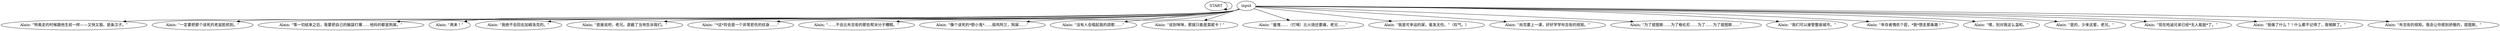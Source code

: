 # WHIRLING F1 / ALAIN barks
# ALAIN barks:
# ==================================================
digraph G {
	  0 [label="START"];
	  1 [label="input"];
	  2 [label="Alain: “特奥走的时候跟他生前一样——又快又狠。是条汉子。”"];
	  3 [label="Alain: “一定要把那个该死的老鼠脸抓到。”"];
	  4 [label="Alain: “等一切结束之后，我要把自己的脑袋打爆……他妈的都是狗屎。”"];
	  5 [label="Alain: “再来！”"];
	  6 [label="Alain: “我绝不会回去加姆洛克的。”"];
	  7 [label="Alain: “直接说吧，老兄。直截了当地告诉我们。”"];
	  8 [label="Alain: “*这*将会是一个非常悲伤的纹身……”"];
	  9 [label="Alain: “……不会比布吉街的那些帮派分子糟糕。”"];
	  10 [label="Alain: “像个该死的*胆小鬼*……弱鸡阿兰，狗屎……”"];
	  11 [label="Alain: “没有人会唱起我的颂歌……”"];
	  12 [label="Alain: “说到咪咪，那就只能是莫妮卡！”"];
	  13 [label="Alain: “羞愧……（打嗝）比火烧还要痛，老兄……”"];
	  14 [label="Alain: “我是坨幸运的屎，毫发无伤。”（叹气。）"];
	  15 [label="Alain: “尚克要上一课，好好学学布吉街的规矩。”"];
	  16 [label="Alain: “为了提图斯……为了格伦尼……为了……为了提图斯……”"];
	  17 [label="Alain: “我们可以接管整座城市。”"];
	  18 [label="Alain: “幸存者愧疚个屁，*我*想走那条路！”"];
	  19 [label="Alain: “嘿，别对我这么温和。”"];
	  20 [label="Alain: “是的，少来这套，老兄。”"];
	  21 [label="Alain: “现在哈迪兄弟已经*无人能敌*了。”"];
	  22 [label="Alain: “我做了什么？！什么都不记得了，我喝醉了。”"];
	  23 [label="Alain: “布吉街的规矩。我会让你感到骄傲的，提图斯。”"];
	  0 -> 0
	  1 -> 2
	  1 -> 3
	  1 -> 4
	  1 -> 5
	  1 -> 6
	  1 -> 7
	  1 -> 8
	  1 -> 9
	  1 -> 10
	  1 -> 11
	  1 -> 12
	  1 -> 13
	  1 -> 14
	  1 -> 15
	  1 -> 16
	  1 -> 17
	  1 -> 18
	  1 -> 19
	  1 -> 20
	  1 -> 21
	  1 -> 22
	  1 -> 23
}

